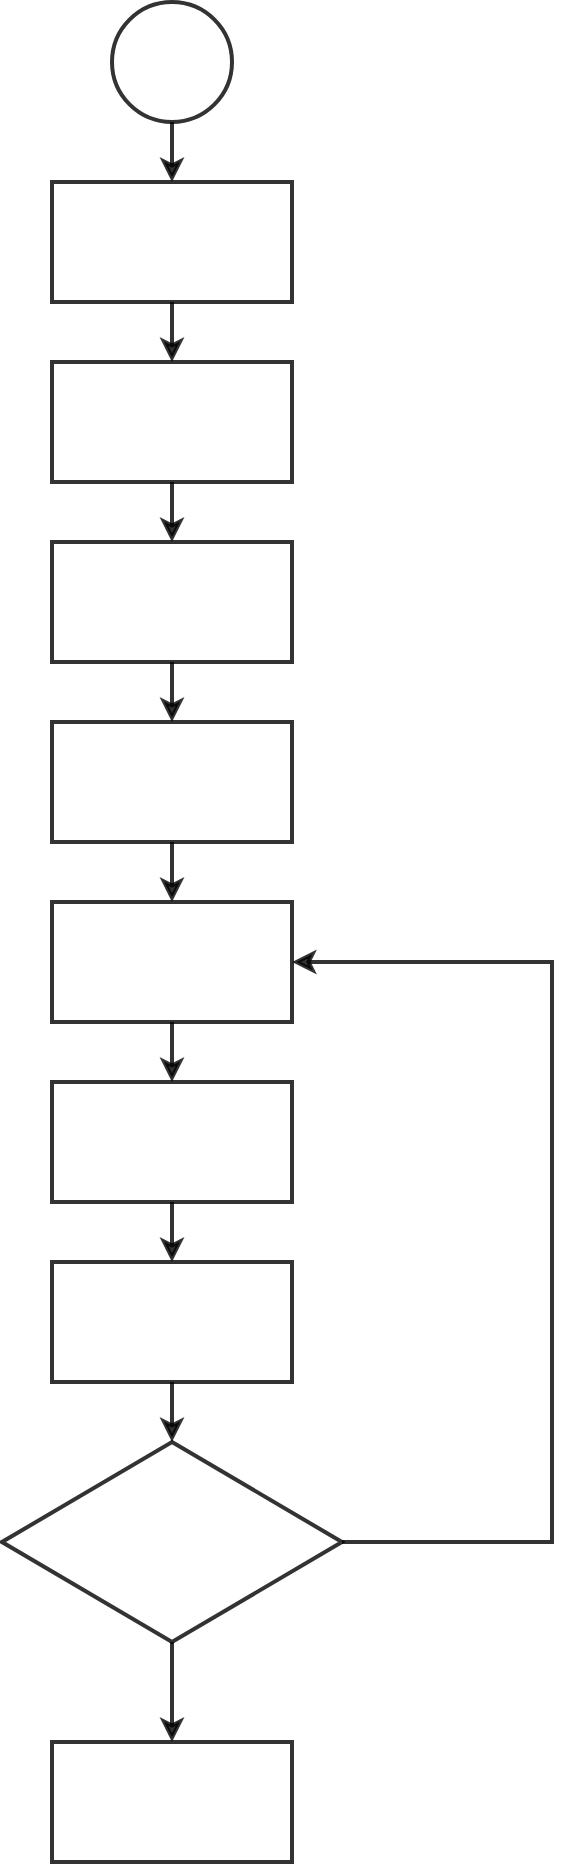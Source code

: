 <mxfile version="28.0.4">
  <diagram name="第 1 页" id="sAsJr4UM6MUzJXsH0EuW">
    <mxGraphModel dx="1353" dy="2227" grid="0" gridSize="10" guides="1" tooltips="1" connect="1" arrows="1" fold="1" page="0" pageScale="1" pageWidth="827" pageHeight="1169" background="light-dark(#FFFFFF,#FFFFFF)" math="0" shadow="0">
      <root>
        <mxCell id="0" />
        <mxCell id="1" parent="0" />
        <mxCell id="CRA65n0yeXQXucuVFxah-11" value="" style="edgeStyle=orthogonalEdgeStyle;rounded=0;orthogonalLoop=1;jettySize=auto;exitX=0.5;exitY=1;exitDx=0;exitDy=0;exitPerimeter=0;entryX=0.5;entryY=0;entryDx=0;entryDy=0;textShadow=1;textOpacity=0;convertToSvg=1;shadow=0;strokeWidth=2;fontColor=light-dark(#000000,#000000);labelBackgroundColor=none;fontStyle=5;opacity=80;labelBorderColor=light-dark(#000000,#000000);html=1;fontFamily=Comic Sans MS;verticalAlign=middle;" parent="1" source="CRA65n0yeXQXucuVFxah-1" target="CRA65n0yeXQXucuVFxah-2" edge="1">
          <mxGeometry relative="1" as="geometry" />
        </mxCell>
        <mxCell id="CRA65n0yeXQXucuVFxah-1" value="" style="verticalLabelPosition=bottom;verticalAlign=middle;shape=mxgraph.flowchart.on-page_reference;textShadow=1;textOpacity=0;convertToSvg=1;shadow=0;strokeWidth=2;labelBackgroundColor=none;fontStyle=5;opacity=80;labelBorderColor=light-dark(#000000,#000000);html=1;whiteSpace=wrap;fontFamily=Comic Sans MS;fontColor=light-dark(#000000,#000000);" parent="1" vertex="1">
          <mxGeometry x="370" y="-1160" width="60" height="60" as="geometry" />
        </mxCell>
        <mxCell id="CRA65n0yeXQXucuVFxah-13" value="" style="edgeStyle=orthogonalEdgeStyle;rounded=0;orthogonalLoop=1;jettySize=auto;exitX=0.5;exitY=1;exitDx=0;exitDy=0;entryX=0.5;entryY=0;entryDx=0;entryDy=0;textShadow=1;textOpacity=0;convertToSvg=1;shadow=0;strokeWidth=2;fontColor=light-dark(#000000,#000000);labelBackgroundColor=none;fontStyle=5;opacity=80;labelBorderColor=light-dark(#000000,#000000);html=1;fontFamily=Comic Sans MS;verticalAlign=middle;" parent="1" source="CRA65n0yeXQXucuVFxah-2" target="CRA65n0yeXQXucuVFxah-3" edge="1">
          <mxGeometry relative="1" as="geometry" />
        </mxCell>
        <mxCell id="CRA65n0yeXQXucuVFxah-2" value="加入社区" style="rounded=0;textShadow=1;textOpacity=0;convertToSvg=1;shadow=0;strokeWidth=2;labelBackgroundColor=none;fontStyle=5;opacity=80;labelBorderColor=light-dark(#000000,#000000);html=1;whiteSpace=wrap;fontFamily=Comic Sans MS;verticalAlign=middle;fontColor=light-dark(#000000,#000000);" parent="1" vertex="1">
          <mxGeometry x="340" y="-1070" width="120" height="60" as="geometry" />
        </mxCell>
        <mxCell id="CRA65n0yeXQXucuVFxah-14" value="" style="edgeStyle=orthogonalEdgeStyle;rounded=0;orthogonalLoop=1;jettySize=auto;exitX=0.5;exitY=1;exitDx=0;exitDy=0;entryX=0.5;entryY=0;entryDx=0;entryDy=0;textShadow=1;textOpacity=0;convertToSvg=1;shadow=0;strokeWidth=2;fontColor=light-dark(#000000,#000000);labelBackgroundColor=none;fontStyle=5;opacity=80;labelBorderColor=light-dark(#000000,#000000);html=1;fontFamily=Comic Sans MS;verticalAlign=middle;" parent="1" source="CRA65n0yeXQXucuVFxah-3" target="CRA65n0yeXQXucuVFxah-4" edge="1">
          <mxGeometry relative="1" as="geometry" />
        </mxCell>
        <mxCell id="CRA65n0yeXQXucuVFxah-3" value="申领ISSUE" style="rounded=0;textShadow=1;textOpacity=0;convertToSvg=1;shadow=0;strokeWidth=2;labelBackgroundColor=none;fontStyle=5;opacity=80;labelBorderColor=light-dark(#000000,#000000);html=1;whiteSpace=wrap;fontFamily=Comic Sans MS;verticalAlign=middle;fontColor=light-dark(#000000,#000000);" parent="1" vertex="1">
          <mxGeometry x="340" y="-980" width="120" height="60" as="geometry" />
        </mxCell>
        <mxCell id="CRA65n0yeXQXucuVFxah-15" value="" style="edgeStyle=orthogonalEdgeStyle;rounded=0;orthogonalLoop=1;jettySize=auto;textShadow=1;textOpacity=0;convertToSvg=1;shadow=0;strokeWidth=2;fontColor=light-dark(#000000,#000000);labelBackgroundColor=none;fontStyle=5;opacity=80;labelBorderColor=light-dark(#000000,#000000);html=1;fontFamily=Comic Sans MS;verticalAlign=middle;" parent="1" source="CRA65n0yeXQXucuVFxah-4" target="CRA65n0yeXQXucuVFxah-6" edge="1">
          <mxGeometry relative="1" as="geometry" />
        </mxCell>
        <mxCell id="CRA65n0yeXQXucuVFxah-4" value="代码下载" style="rounded=0;textShadow=1;textOpacity=0;convertToSvg=1;shadow=0;strokeWidth=2;labelBackgroundColor=none;fontStyle=5;opacity=80;labelBorderColor=light-dark(#000000,#000000);html=1;whiteSpace=wrap;fontFamily=Comic Sans MS;verticalAlign=middle;fontColor=light-dark(#000000,#000000);" parent="1" vertex="1">
          <mxGeometry x="340" y="-890" width="120" height="60" as="geometry" />
        </mxCell>
        <mxCell id="CRA65n0yeXQXucuVFxah-16" value="" style="edgeStyle=orthogonalEdgeStyle;rounded=0;orthogonalLoop=1;jettySize=auto;textShadow=1;textOpacity=0;convertToSvg=1;shadow=0;strokeWidth=2;fontColor=light-dark(#000000,#000000);labelBackgroundColor=none;fontStyle=5;opacity=80;labelBorderColor=light-dark(#000000,#000000);html=1;fontFamily=Comic Sans MS;verticalAlign=middle;" parent="1" source="CRA65n0yeXQXucuVFxah-6" target="CRA65n0yeXQXucuVFxah-7" edge="1">
          <mxGeometry relative="1" as="geometry" />
        </mxCell>
        <mxCell id="CRA65n0yeXQXucuVFxah-6" value="环境搭建" style="rounded=0;textShadow=1;textOpacity=0;convertToSvg=1;shadow=0;strokeWidth=2;labelBackgroundColor=none;fontStyle=5;opacity=80;labelBorderColor=light-dark(#000000,#000000);html=1;whiteSpace=wrap;fontFamily=Comic Sans MS;verticalAlign=middle;fontColor=light-dark(#000000,#000000);" parent="1" vertex="1">
          <mxGeometry x="340" y="-800" width="120" height="60" as="geometry" />
        </mxCell>
        <mxCell id="CRA65n0yeXQXucuVFxah-17" value="" style="edgeStyle=orthogonalEdgeStyle;rounded=0;orthogonalLoop=1;jettySize=auto;textShadow=1;textOpacity=0;convertToSvg=1;shadow=0;strokeWidth=2;fontColor=light-dark(#000000,#000000);labelBackgroundColor=none;fontStyle=5;opacity=80;labelBorderColor=light-dark(#000000,#000000);html=1;fontFamily=Comic Sans MS;verticalAlign=middle;" parent="1" source="CRA65n0yeXQXucuVFxah-7" target="CRA65n0yeXQXucuVFxah-8" edge="1">
          <mxGeometry relative="1" as="geometry" />
        </mxCell>
        <mxCell id="CRA65n0yeXQXucuVFxah-7" value="项目开发" style="rounded=0;textShadow=1;textOpacity=0;convertToSvg=1;shadow=0;strokeWidth=2;labelBackgroundColor=none;fontStyle=5;opacity=80;labelBorderColor=light-dark(#000000,#000000);html=1;whiteSpace=wrap;fontFamily=Comic Sans MS;verticalAlign=middle;fontColor=light-dark(#000000,#000000);" parent="1" vertex="1">
          <mxGeometry x="340" y="-710" width="120" height="60" as="geometry" />
        </mxCell>
        <mxCell id="CRA65n0yeXQXucuVFxah-18" value="" style="edgeStyle=orthogonalEdgeStyle;rounded=0;orthogonalLoop=1;jettySize=auto;textShadow=1;textOpacity=0;convertToSvg=1;shadow=0;strokeWidth=2;fontColor=light-dark(#000000,#000000);labelBackgroundColor=none;fontStyle=5;opacity=80;labelBorderColor=light-dark(#000000,#000000);html=1;fontFamily=Comic Sans MS;verticalAlign=middle;" parent="1" source="CRA65n0yeXQXucuVFxah-8" target="CRA65n0yeXQXucuVFxah-9" edge="1">
          <mxGeometry relative="1" as="geometry" />
        </mxCell>
        <mxCell id="CRA65n0yeXQXucuVFxah-8" value="代码提交" style="rounded=0;textShadow=1;textOpacity=0;convertToSvg=1;shadow=0;strokeWidth=2;labelBackgroundColor=none;fontStyle=5;opacity=80;labelBorderColor=light-dark(#000000,#000000);html=1;whiteSpace=wrap;fontFamily=Comic Sans MS;verticalAlign=middle;fontColor=light-dark(#000000,#000000);" parent="1" vertex="1">
          <mxGeometry x="340" y="-620" width="120" height="60" as="geometry" />
        </mxCell>
        <mxCell id="CRA65n0yeXQXucuVFxah-19" value="" style="edgeStyle=orthogonalEdgeStyle;rounded=0;orthogonalLoop=1;jettySize=auto;textShadow=1;textOpacity=0;convertToSvg=1;shadow=0;strokeWidth=2;fontColor=light-dark(#000000,#000000);labelBackgroundColor=none;fontStyle=5;opacity=80;labelBorderColor=light-dark(#000000,#000000);html=1;fontFamily=Comic Sans MS;verticalAlign=middle;" parent="1" source="CRA65n0yeXQXucuVFxah-9" target="CRA65n0yeXQXucuVFxah-10" edge="1">
          <mxGeometry relative="1" as="geometry" />
        </mxCell>
        <mxCell id="CRA65n0yeXQXucuVFxah-9" value="提交PR" style="rounded=0;textShadow=1;textOpacity=0;convertToSvg=1;shadow=0;strokeWidth=2;labelBackgroundColor=none;fontStyle=5;opacity=80;labelBorderColor=light-dark(#000000,#000000);html=1;whiteSpace=wrap;fontFamily=Comic Sans MS;verticalAlign=middle;fontColor=light-dark(#000000,#000000);" parent="1" vertex="1">
          <mxGeometry x="340" y="-530" width="120" height="60" as="geometry" />
        </mxCell>
        <mxCell id="CRA65n0yeXQXucuVFxah-20" value="否" style="edgeStyle=orthogonalEdgeStyle;rounded=0;orthogonalLoop=1;jettySize=auto;exitX=1;exitY=0.5;exitDx=0;exitDy=0;exitPerimeter=0;entryX=1;entryY=0.5;entryDx=0;entryDy=0;textShadow=1;textOpacity=0;convertToSvg=1;shadow=0;strokeWidth=2;fontColor=light-dark(#000000,#000000);labelBackgroundColor=none;fontStyle=5;opacity=80;labelBorderColor=light-dark(#000000,#000000);html=1;fontFamily=Comic Sans MS;verticalAlign=middle;" parent="1" source="CRA65n0yeXQXucuVFxah-10" target="CRA65n0yeXQXucuVFxah-7" edge="1">
          <mxGeometry x="-0.829" y="10" relative="1" as="geometry">
            <Array as="points">
              <mxPoint x="590" y="-390" />
              <mxPoint x="590" y="-680" />
            </Array>
            <mxPoint as="offset" />
          </mxGeometry>
        </mxCell>
        <mxCell id="CRA65n0yeXQXucuVFxah-24" value="是" style="edgeStyle=orthogonalEdgeStyle;rounded=0;orthogonalLoop=1;jettySize=auto;textShadow=1;textOpacity=0;convertToSvg=1;shadow=0;strokeWidth=2;fontColor=light-dark(#000000,#000000);labelBackgroundColor=none;fontStyle=5;opacity=80;labelBorderColor=light-dark(#000000,#000000);html=1;fontFamily=Comic Sans MS;verticalAlign=middle;" parent="1" source="CRA65n0yeXQXucuVFxah-10" target="CRA65n0yeXQXucuVFxah-23" edge="1">
          <mxGeometry x="-0.2" y="10" relative="1" as="geometry">
            <mxPoint as="offset" />
          </mxGeometry>
        </mxCell>
        <mxCell id="CRA65n0yeXQXucuVFxah-10" value="代码是否能合并" style="strokeWidth=2;shape=mxgraph.flowchart.decision;textShadow=1;textOpacity=0;convertToSvg=1;shadow=0;labelBackgroundColor=none;fontStyle=5;opacity=80;labelBorderColor=light-dark(#000000,#000000);html=1;whiteSpace=wrap;fontFamily=Comic Sans MS;verticalAlign=middle;fontColor=light-dark(#000000,#000000);" parent="1" vertex="1">
          <mxGeometry x="315" y="-440" width="170" height="100" as="geometry" />
        </mxCell>
        <mxCell id="CRA65n0yeXQXucuVFxah-23" value="完成ISSUE" style="rounded=0;textShadow=1;textOpacity=0;convertToSvg=1;shadow=0;strokeWidth=2;labelBackgroundColor=none;fontStyle=5;opacity=80;labelBorderColor=light-dark(#000000,#000000);html=1;whiteSpace=wrap;fontFamily=Comic Sans MS;verticalAlign=middle;fontColor=light-dark(#000000,#000000);" parent="1" vertex="1">
          <mxGeometry x="340" y="-290" width="120" height="60" as="geometry" />
        </mxCell>
      </root>
    </mxGraphModel>
  </diagram>
</mxfile>
